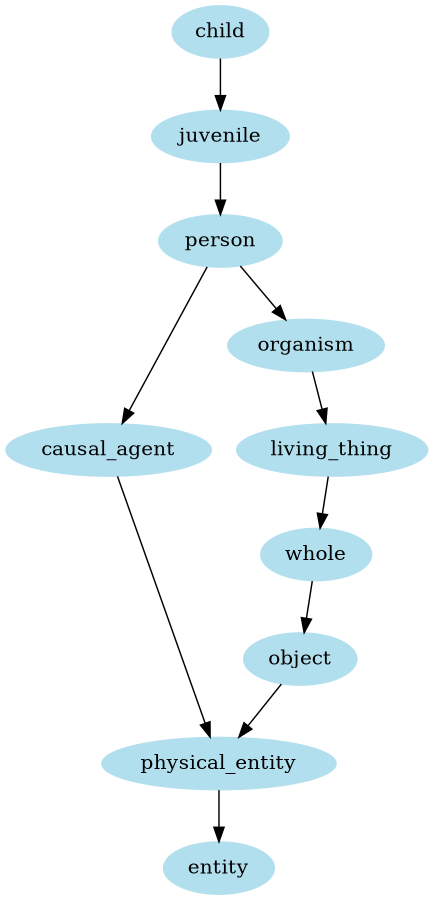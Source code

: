 digraph unix {
	node [color=lightblue2 style=filled]
	size="6,6"
	child -> juvenile
	juvenile -> person
	person -> causal_agent
	causal_agent -> physical_entity
	physical_entity -> entity
	person -> organism
	organism -> living_thing
	living_thing -> whole
	whole -> object
	object -> physical_entity
}
